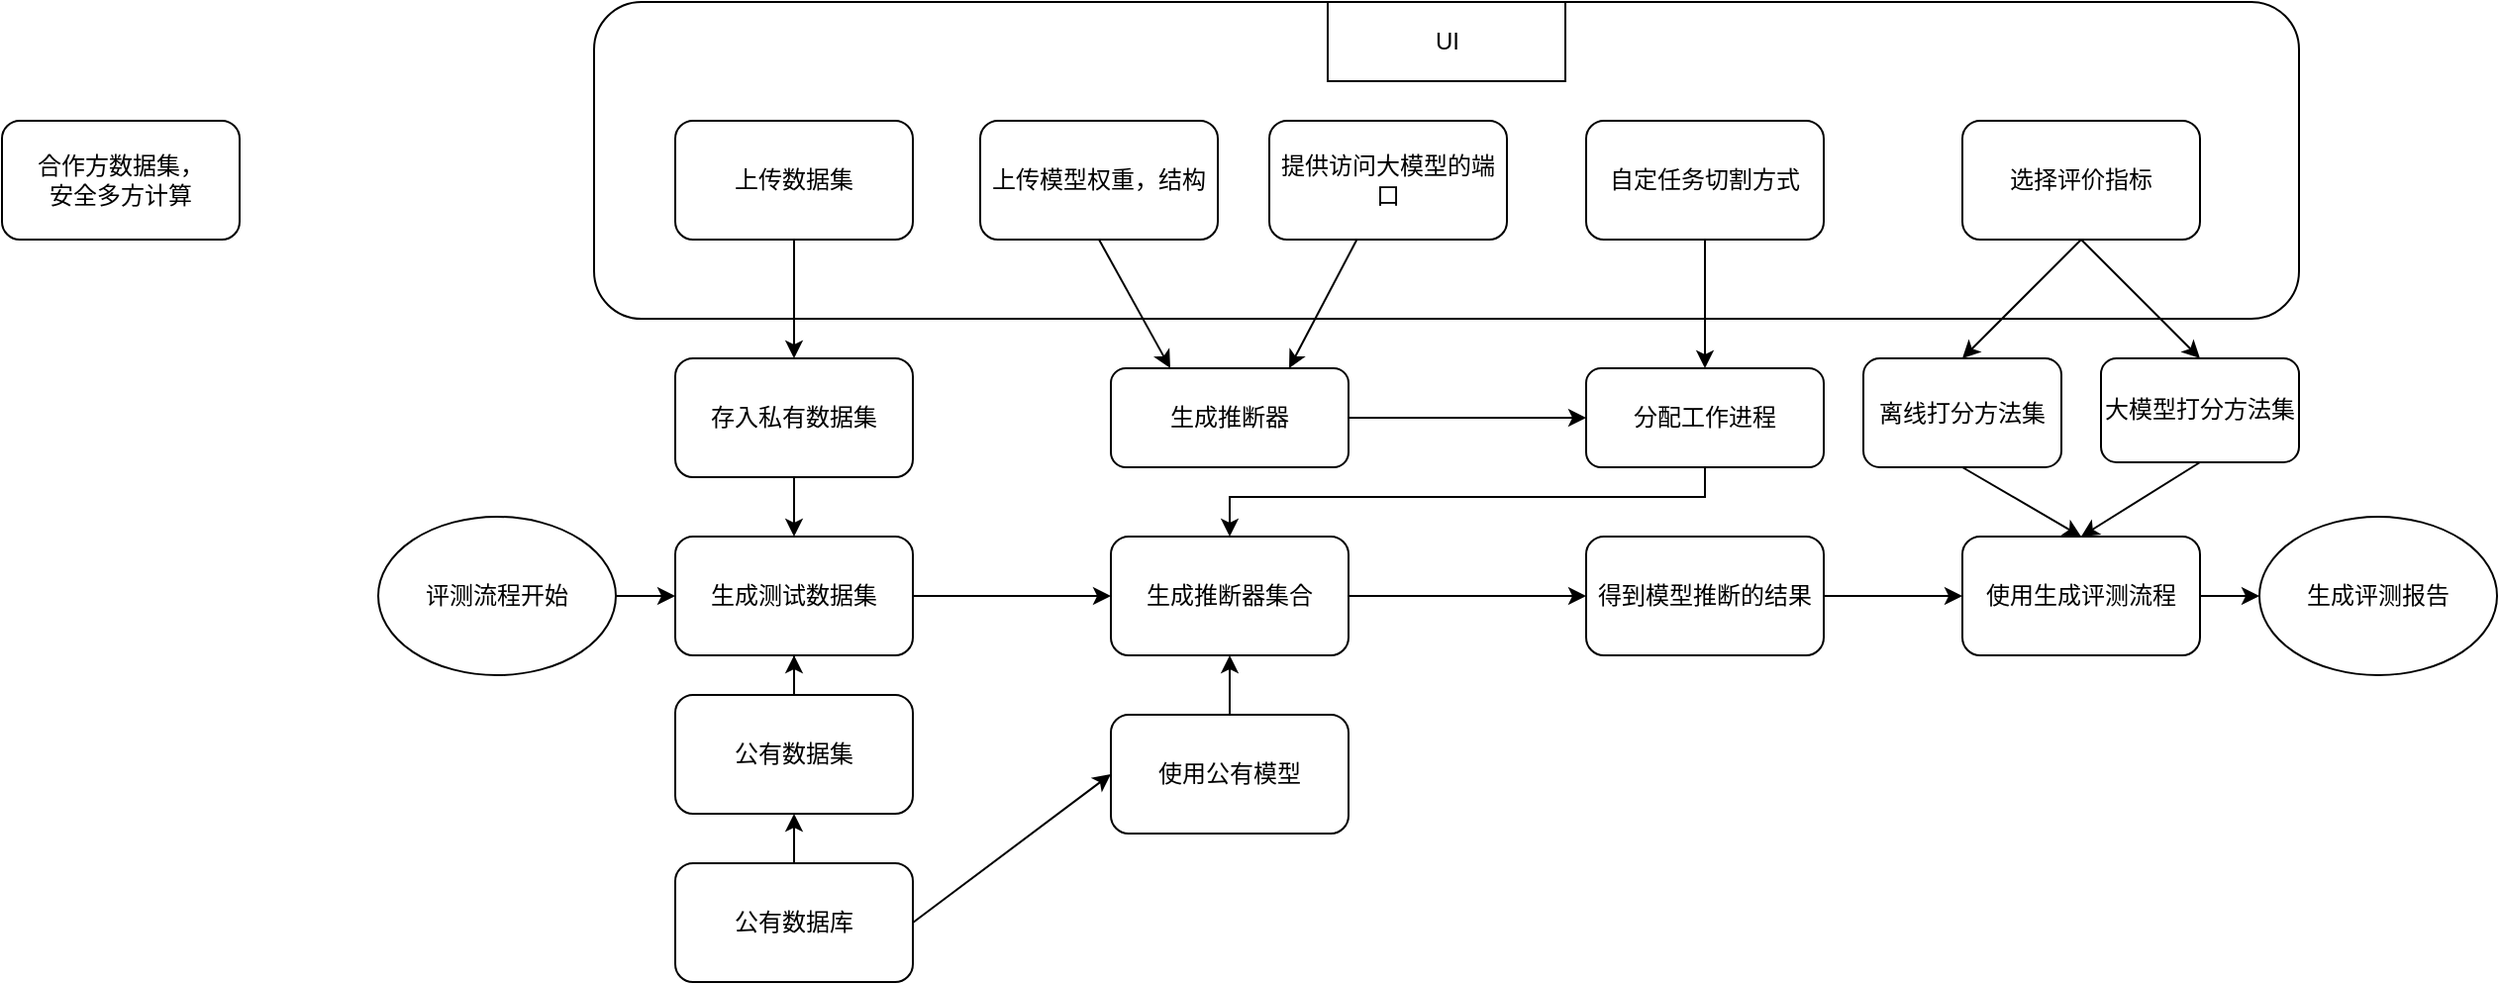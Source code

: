 <mxfile version="26.0.16">
  <diagram name="Page-1" id="VkQJBXz2Djhly3g92RTE">
    <mxGraphModel dx="1953" dy="802" grid="1" gridSize="10" guides="1" tooltips="1" connect="1" arrows="1" fold="1" page="1" pageScale="1" pageWidth="827" pageHeight="1169" math="0" shadow="0">
      <root>
        <mxCell id="0" />
        <mxCell id="1" parent="0" />
        <mxCell id="6oZYbPfHyP9pOPqMmx4x-1" value="" style="rounded=1;whiteSpace=wrap;html=1;" vertex="1" parent="1">
          <mxGeometry x="59" y="120" width="861" height="160" as="geometry" />
        </mxCell>
        <mxCell id="6oZYbPfHyP9pOPqMmx4x-2" value="UI" style="rounded=0;whiteSpace=wrap;html=1;" vertex="1" parent="1">
          <mxGeometry x="429.5" y="120" width="120" height="40" as="geometry" />
        </mxCell>
        <mxCell id="6oZYbPfHyP9pOPqMmx4x-3" value="上传数据集" style="rounded=1;whiteSpace=wrap;html=1;" vertex="1" parent="1">
          <mxGeometry x="100" y="180" width="120" height="60" as="geometry" />
        </mxCell>
        <mxCell id="6oZYbPfHyP9pOPqMmx4x-6" value="" style="endArrow=classic;html=1;rounded=0;exitX=0.5;exitY=1;exitDx=0;exitDy=0;entryX=0.5;entryY=0;entryDx=0;entryDy=0;" edge="1" parent="1" source="6oZYbPfHyP9pOPqMmx4x-3" target="6oZYbPfHyP9pOPqMmx4x-9">
          <mxGeometry width="50" height="50" relative="1" as="geometry">
            <mxPoint x="380" y="440" as="sourcePoint" />
            <mxPoint x="160" y="300" as="targetPoint" />
          </mxGeometry>
        </mxCell>
        <mxCell id="6oZYbPfHyP9pOPqMmx4x-27" value="" style="edgeStyle=orthogonalEdgeStyle;rounded=0;orthogonalLoop=1;jettySize=auto;html=1;exitX=1;exitY=0.5;exitDx=0;exitDy=0;" edge="1" parent="1" source="6oZYbPfHyP9pOPqMmx4x-8" target="6oZYbPfHyP9pOPqMmx4x-26">
          <mxGeometry relative="1" as="geometry">
            <mxPoint x="240" y="420" as="sourcePoint" />
          </mxGeometry>
        </mxCell>
        <mxCell id="6oZYbPfHyP9pOPqMmx4x-8" value="生成测试数据集" style="rounded=1;whiteSpace=wrap;html=1;" vertex="1" parent="1">
          <mxGeometry x="100" y="390" width="120" height="60" as="geometry" />
        </mxCell>
        <mxCell id="6oZYbPfHyP9pOPqMmx4x-9" value="存入私有数据集" style="rounded=1;whiteSpace=wrap;html=1;" vertex="1" parent="1">
          <mxGeometry x="100" y="300" width="120" height="60" as="geometry" />
        </mxCell>
        <mxCell id="6oZYbPfHyP9pOPqMmx4x-11" value="" style="edgeStyle=orthogonalEdgeStyle;rounded=0;orthogonalLoop=1;jettySize=auto;html=1;" edge="1" parent="1" source="6oZYbPfHyP9pOPqMmx4x-10" target="6oZYbPfHyP9pOPqMmx4x-8">
          <mxGeometry relative="1" as="geometry" />
        </mxCell>
        <mxCell id="6oZYbPfHyP9pOPqMmx4x-10" value="公有数据集" style="rounded=1;whiteSpace=wrap;html=1;" vertex="1" parent="1">
          <mxGeometry x="100" y="470" width="120" height="60" as="geometry" />
        </mxCell>
        <mxCell id="6oZYbPfHyP9pOPqMmx4x-14" value="上传模型权重，结构" style="rounded=1;whiteSpace=wrap;html=1;" vertex="1" parent="1">
          <mxGeometry x="254" y="180" width="120" height="60" as="geometry" />
        </mxCell>
        <mxCell id="6oZYbPfHyP9pOPqMmx4x-16" value="" style="edgeStyle=orthogonalEdgeStyle;rounded=0;orthogonalLoop=1;jettySize=auto;html=1;" edge="1" parent="1" source="6oZYbPfHyP9pOPqMmx4x-15" target="6oZYbPfHyP9pOPqMmx4x-10">
          <mxGeometry relative="1" as="geometry" />
        </mxCell>
        <mxCell id="6oZYbPfHyP9pOPqMmx4x-15" value="公有数据库" style="rounded=1;whiteSpace=wrap;html=1;" vertex="1" parent="1">
          <mxGeometry x="100" y="555" width="120" height="60" as="geometry" />
        </mxCell>
        <mxCell id="6oZYbPfHyP9pOPqMmx4x-17" value="提供访问大模型的端口" style="rounded=1;whiteSpace=wrap;html=1;" vertex="1" parent="1">
          <mxGeometry x="400" y="180" width="120" height="60" as="geometry" />
        </mxCell>
        <mxCell id="6oZYbPfHyP9pOPqMmx4x-33" value="" style="edgeStyle=orthogonalEdgeStyle;rounded=0;orthogonalLoop=1;jettySize=auto;html=1;" edge="1" parent="1" source="6oZYbPfHyP9pOPqMmx4x-18" target="6oZYbPfHyP9pOPqMmx4x-31">
          <mxGeometry relative="1" as="geometry" />
        </mxCell>
        <mxCell id="6oZYbPfHyP9pOPqMmx4x-18" value="生成推断器" style="rounded=1;whiteSpace=wrap;html=1;" vertex="1" parent="1">
          <mxGeometry x="320" y="305" width="120" height="50" as="geometry" />
        </mxCell>
        <mxCell id="6oZYbPfHyP9pOPqMmx4x-22" value="" style="endArrow=classic;html=1;rounded=0;entryX=0.75;entryY=0;entryDx=0;entryDy=0;" edge="1" parent="1" source="6oZYbPfHyP9pOPqMmx4x-17" target="6oZYbPfHyP9pOPqMmx4x-18">
          <mxGeometry width="50" height="50" relative="1" as="geometry">
            <mxPoint x="390" y="440" as="sourcePoint" />
            <mxPoint x="440" y="390" as="targetPoint" />
          </mxGeometry>
        </mxCell>
        <mxCell id="6oZYbPfHyP9pOPqMmx4x-23" value="" style="endArrow=classic;html=1;rounded=0;exitX=0.5;exitY=1;exitDx=0;exitDy=0;entryX=0.25;entryY=0;entryDx=0;entryDy=0;" edge="1" parent="1" source="6oZYbPfHyP9pOPqMmx4x-14" target="6oZYbPfHyP9pOPqMmx4x-18">
          <mxGeometry width="50" height="50" relative="1" as="geometry">
            <mxPoint x="390" y="440" as="sourcePoint" />
            <mxPoint x="440" y="390" as="targetPoint" />
          </mxGeometry>
        </mxCell>
        <mxCell id="6oZYbPfHyP9pOPqMmx4x-29" value="" style="edgeStyle=orthogonalEdgeStyle;rounded=0;orthogonalLoop=1;jettySize=auto;html=1;" edge="1" parent="1" source="6oZYbPfHyP9pOPqMmx4x-24" target="6oZYbPfHyP9pOPqMmx4x-26">
          <mxGeometry relative="1" as="geometry" />
        </mxCell>
        <mxCell id="6oZYbPfHyP9pOPqMmx4x-24" value="使用公有模型" style="rounded=1;whiteSpace=wrap;html=1;" vertex="1" parent="1">
          <mxGeometry x="320" y="480" width="120" height="60" as="geometry" />
        </mxCell>
        <mxCell id="6oZYbPfHyP9pOPqMmx4x-25" value="" style="endArrow=classic;html=1;rounded=0;exitX=1;exitY=0.5;exitDx=0;exitDy=0;entryX=0;entryY=0.5;entryDx=0;entryDy=0;" edge="1" parent="1" source="6oZYbPfHyP9pOPqMmx4x-15" target="6oZYbPfHyP9pOPqMmx4x-24">
          <mxGeometry width="50" height="50" relative="1" as="geometry">
            <mxPoint x="370" y="380" as="sourcePoint" />
            <mxPoint x="420" y="330" as="targetPoint" />
          </mxGeometry>
        </mxCell>
        <mxCell id="6oZYbPfHyP9pOPqMmx4x-26" value="生成推断器集合" style="rounded=1;whiteSpace=wrap;html=1;" vertex="1" parent="1">
          <mxGeometry x="320" y="390" width="120" height="60" as="geometry" />
        </mxCell>
        <mxCell id="6oZYbPfHyP9pOPqMmx4x-32" value="" style="edgeStyle=orthogonalEdgeStyle;rounded=0;orthogonalLoop=1;jettySize=auto;html=1;" edge="1" parent="1" source="6oZYbPfHyP9pOPqMmx4x-30" target="6oZYbPfHyP9pOPqMmx4x-31">
          <mxGeometry relative="1" as="geometry" />
        </mxCell>
        <mxCell id="6oZYbPfHyP9pOPqMmx4x-30" value="自定任务切割方式" style="rounded=1;whiteSpace=wrap;html=1;" vertex="1" parent="1">
          <mxGeometry x="560" y="180" width="120" height="60" as="geometry" />
        </mxCell>
        <mxCell id="6oZYbPfHyP9pOPqMmx4x-31" value="分配工作进程" style="rounded=1;whiteSpace=wrap;html=1;" vertex="1" parent="1">
          <mxGeometry x="560" y="305" width="120" height="50" as="geometry" />
        </mxCell>
        <mxCell id="6oZYbPfHyP9pOPqMmx4x-35" value="" style="endArrow=classic;html=1;rounded=0;" edge="1" parent="1" source="6oZYbPfHyP9pOPqMmx4x-26">
          <mxGeometry width="50" height="50" relative="1" as="geometry">
            <mxPoint x="390" y="440" as="sourcePoint" />
            <mxPoint x="440" y="390" as="targetPoint" />
          </mxGeometry>
        </mxCell>
        <mxCell id="6oZYbPfHyP9pOPqMmx4x-36" value="" style="endArrow=classic;html=1;rounded=0;exitX=0.5;exitY=1;exitDx=0;exitDy=0;entryX=0.5;entryY=0;entryDx=0;entryDy=0;" edge="1" parent="1" source="6oZYbPfHyP9pOPqMmx4x-9" target="6oZYbPfHyP9pOPqMmx4x-8">
          <mxGeometry width="50" height="50" relative="1" as="geometry">
            <mxPoint x="570" y="515" as="sourcePoint" />
            <mxPoint x="620" y="465" as="targetPoint" />
            <Array as="points" />
          </mxGeometry>
        </mxCell>
        <mxCell id="6oZYbPfHyP9pOPqMmx4x-37" value="" style="endArrow=classic;html=1;rounded=0;exitX=0.5;exitY=1;exitDx=0;exitDy=0;entryX=0.5;entryY=0;entryDx=0;entryDy=0;" edge="1" parent="1" source="6oZYbPfHyP9pOPqMmx4x-31" target="6oZYbPfHyP9pOPqMmx4x-26">
          <mxGeometry width="50" height="50" relative="1" as="geometry">
            <mxPoint x="390" y="440" as="sourcePoint" />
            <mxPoint x="440" y="390" as="targetPoint" />
            <Array as="points">
              <mxPoint x="620" y="370" />
              <mxPoint x="380" y="370" />
            </Array>
          </mxGeometry>
        </mxCell>
        <mxCell id="6oZYbPfHyP9pOPqMmx4x-39" value="选择评价指标" style="rounded=1;whiteSpace=wrap;html=1;" vertex="1" parent="1">
          <mxGeometry x="750" y="180" width="120" height="60" as="geometry" />
        </mxCell>
        <mxCell id="6oZYbPfHyP9pOPqMmx4x-40" value="合作方数据集，&lt;div&gt;安全多方计算&lt;/div&gt;" style="rounded=1;whiteSpace=wrap;html=1;" vertex="1" parent="1">
          <mxGeometry x="-240" y="180" width="120" height="60" as="geometry" />
        </mxCell>
        <mxCell id="6oZYbPfHyP9pOPqMmx4x-42" value="得到模型推断的结果" style="rounded=1;whiteSpace=wrap;html=1;" vertex="1" parent="1">
          <mxGeometry x="560" y="390" width="120" height="60" as="geometry" />
        </mxCell>
        <mxCell id="6oZYbPfHyP9pOPqMmx4x-43" value="" style="endArrow=classic;html=1;rounded=0;exitX=1;exitY=0.5;exitDx=0;exitDy=0;entryX=0;entryY=0.5;entryDx=0;entryDy=0;" edge="1" parent="1" source="6oZYbPfHyP9pOPqMmx4x-26" target="6oZYbPfHyP9pOPqMmx4x-42">
          <mxGeometry width="50" height="50" relative="1" as="geometry">
            <mxPoint x="480" y="440" as="sourcePoint" />
            <mxPoint x="530" y="390" as="targetPoint" />
          </mxGeometry>
        </mxCell>
        <mxCell id="6oZYbPfHyP9pOPqMmx4x-44" value="" style="endArrow=classic;html=1;rounded=0;entryX=0;entryY=0.5;entryDx=0;entryDy=0;exitX=1;exitY=0.5;exitDx=0;exitDy=0;" edge="1" parent="1" source="6oZYbPfHyP9pOPqMmx4x-46" target="6oZYbPfHyP9pOPqMmx4x-8">
          <mxGeometry width="50" height="50" relative="1" as="geometry">
            <mxPoint y="420" as="sourcePoint" />
            <mxPoint x="490" y="390" as="targetPoint" />
          </mxGeometry>
        </mxCell>
        <mxCell id="6oZYbPfHyP9pOPqMmx4x-46" value="评测流程开始" style="ellipse;whiteSpace=wrap;html=1;" vertex="1" parent="1">
          <mxGeometry x="-50" y="380" width="120" height="80" as="geometry" />
        </mxCell>
        <mxCell id="6oZYbPfHyP9pOPqMmx4x-61" value="" style="edgeStyle=orthogonalEdgeStyle;rounded=0;orthogonalLoop=1;jettySize=auto;html=1;" edge="1" parent="1" source="6oZYbPfHyP9pOPqMmx4x-49" target="6oZYbPfHyP9pOPqMmx4x-60">
          <mxGeometry relative="1" as="geometry" />
        </mxCell>
        <mxCell id="6oZYbPfHyP9pOPqMmx4x-49" value="使用生成评测流程" style="rounded=1;whiteSpace=wrap;html=1;" vertex="1" parent="1">
          <mxGeometry x="750" y="390" width="120" height="60" as="geometry" />
        </mxCell>
        <mxCell id="6oZYbPfHyP9pOPqMmx4x-51" value="离线打分方法集" style="rounded=1;whiteSpace=wrap;html=1;" vertex="1" parent="1">
          <mxGeometry x="700" y="300" width="100" height="55" as="geometry" />
        </mxCell>
        <mxCell id="6oZYbPfHyP9pOPqMmx4x-52" value="大模型打分方法集" style="rounded=1;whiteSpace=wrap;html=1;" vertex="1" parent="1">
          <mxGeometry x="820" y="300" width="100" height="52.5" as="geometry" />
        </mxCell>
        <mxCell id="6oZYbPfHyP9pOPqMmx4x-54" value="" style="endArrow=classic;html=1;rounded=0;exitX=0.5;exitY=1;exitDx=0;exitDy=0;entryX=0.5;entryY=0;entryDx=0;entryDy=0;" edge="1" parent="1" source="6oZYbPfHyP9pOPqMmx4x-39" target="6oZYbPfHyP9pOPqMmx4x-51">
          <mxGeometry width="50" height="50" relative="1" as="geometry">
            <mxPoint x="470" y="440" as="sourcePoint" />
            <mxPoint x="520" y="390" as="targetPoint" />
          </mxGeometry>
        </mxCell>
        <mxCell id="6oZYbPfHyP9pOPqMmx4x-55" value="" style="endArrow=classic;html=1;rounded=0;exitX=0.5;exitY=1;exitDx=0;exitDy=0;entryX=0.5;entryY=0;entryDx=0;entryDy=0;" edge="1" parent="1" source="6oZYbPfHyP9pOPqMmx4x-39" target="6oZYbPfHyP9pOPqMmx4x-52">
          <mxGeometry width="50" height="50" relative="1" as="geometry">
            <mxPoint x="470" y="440" as="sourcePoint" />
            <mxPoint x="520" y="390" as="targetPoint" />
          </mxGeometry>
        </mxCell>
        <mxCell id="6oZYbPfHyP9pOPqMmx4x-56" value="" style="endArrow=classic;html=1;rounded=0;exitX=0.5;exitY=1;exitDx=0;exitDy=0;entryX=0.5;entryY=0;entryDx=0;entryDy=0;" edge="1" parent="1" source="6oZYbPfHyP9pOPqMmx4x-51" target="6oZYbPfHyP9pOPqMmx4x-49">
          <mxGeometry width="50" height="50" relative="1" as="geometry">
            <mxPoint x="470" y="440" as="sourcePoint" />
            <mxPoint x="520" y="390" as="targetPoint" />
          </mxGeometry>
        </mxCell>
        <mxCell id="6oZYbPfHyP9pOPqMmx4x-57" value="" style="endArrow=classic;html=1;rounded=0;exitX=0.5;exitY=1;exitDx=0;exitDy=0;entryX=0.5;entryY=0;entryDx=0;entryDy=0;" edge="1" parent="1" source="6oZYbPfHyP9pOPqMmx4x-52" target="6oZYbPfHyP9pOPqMmx4x-49">
          <mxGeometry width="50" height="50" relative="1" as="geometry">
            <mxPoint x="470" y="440" as="sourcePoint" />
            <mxPoint x="520" y="390" as="targetPoint" />
          </mxGeometry>
        </mxCell>
        <mxCell id="6oZYbPfHyP9pOPqMmx4x-58" value="" style="endArrow=classic;html=1;rounded=0;exitX=1;exitY=0.5;exitDx=0;exitDy=0;entryX=0;entryY=0.5;entryDx=0;entryDy=0;" edge="1" parent="1" source="6oZYbPfHyP9pOPqMmx4x-42" target="6oZYbPfHyP9pOPqMmx4x-49">
          <mxGeometry width="50" height="50" relative="1" as="geometry">
            <mxPoint x="470" y="440" as="sourcePoint" />
            <mxPoint x="520" y="390" as="targetPoint" />
          </mxGeometry>
        </mxCell>
        <mxCell id="6oZYbPfHyP9pOPqMmx4x-60" value="生成评测报告" style="ellipse;whiteSpace=wrap;html=1;" vertex="1" parent="1">
          <mxGeometry x="900" y="380" width="120" height="80" as="geometry" />
        </mxCell>
      </root>
    </mxGraphModel>
  </diagram>
</mxfile>
